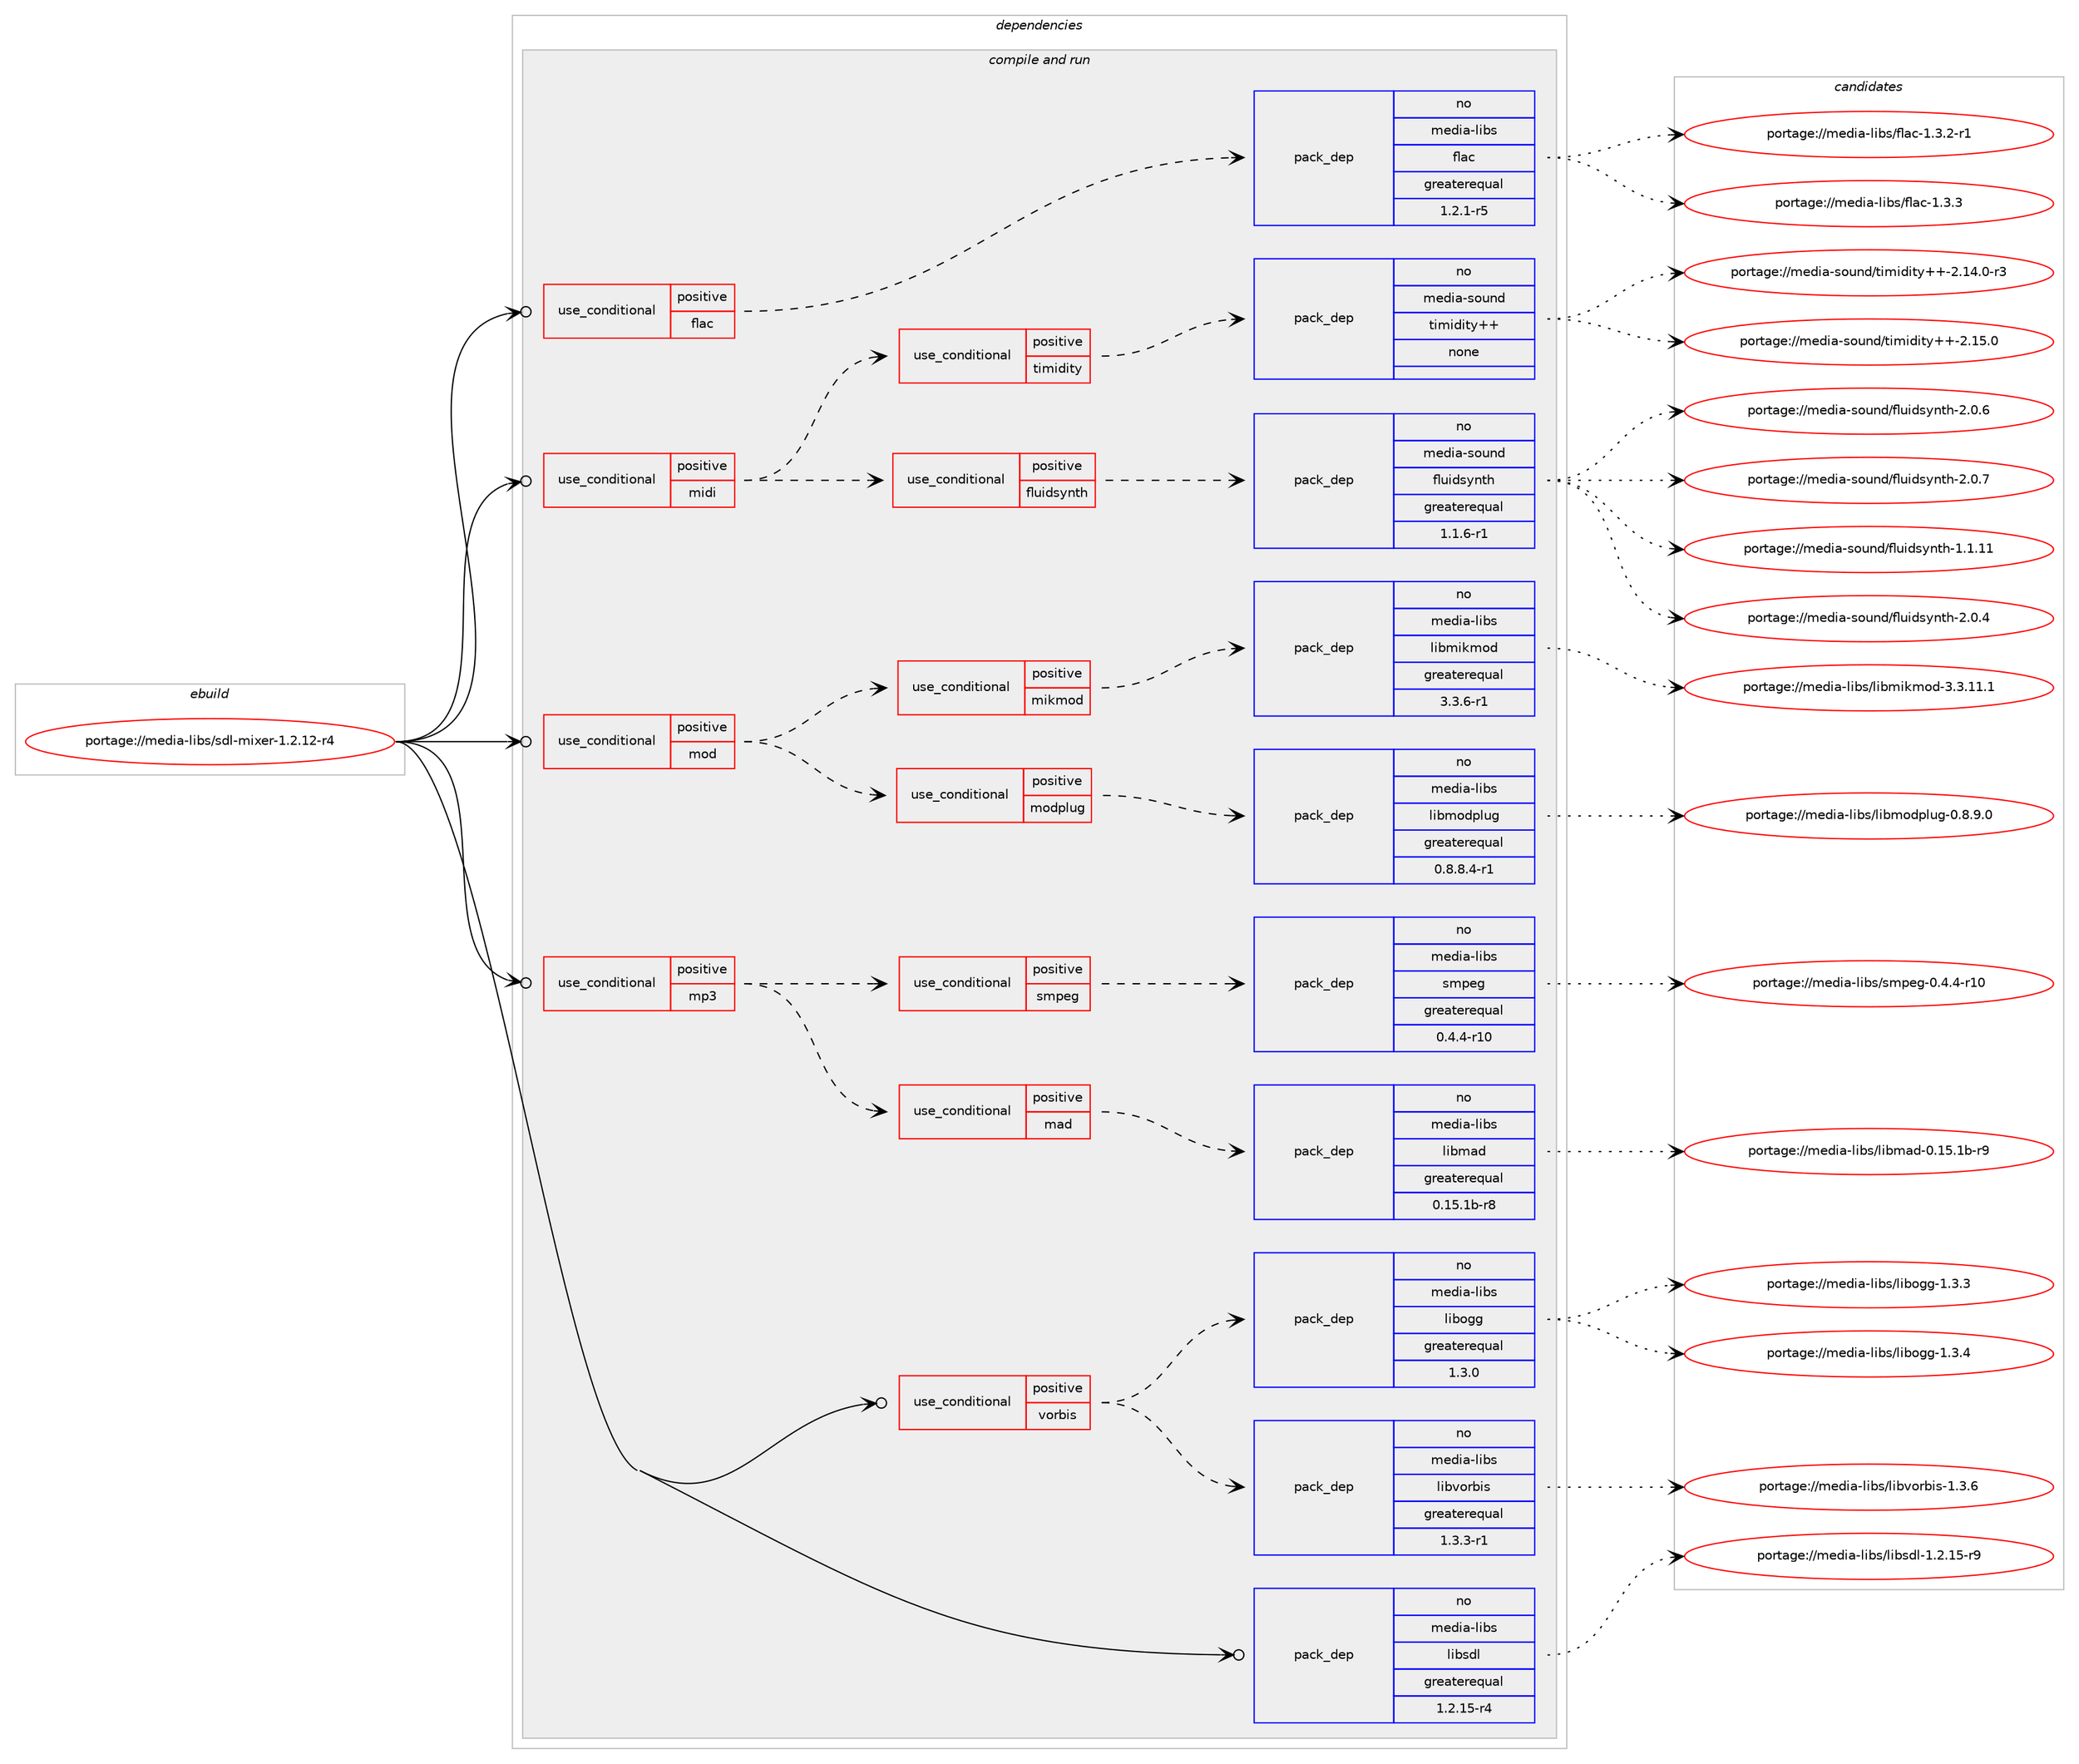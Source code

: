 digraph prolog {

# *************
# Graph options
# *************

newrank=true;
concentrate=true;
compound=true;
graph [rankdir=LR,fontname=Helvetica,fontsize=10,ranksep=1.5];#, ranksep=2.5, nodesep=0.2];
edge  [arrowhead=vee];
node  [fontname=Helvetica,fontsize=10];

# **********
# The ebuild
# **********

subgraph cluster_leftcol {
color=gray;
rank=same;
label=<<i>ebuild</i>>;
id [label="portage://media-libs/sdl-mixer-1.2.12-r4", color=red, width=4, href="../media-libs/sdl-mixer-1.2.12-r4.svg"];
}

# ****************
# The dependencies
# ****************

subgraph cluster_midcol {
color=gray;
label=<<i>dependencies</i>>;
subgraph cluster_compile {
fillcolor="#eeeeee";
style=filled;
label=<<i>compile</i>>;
}
subgraph cluster_compileandrun {
fillcolor="#eeeeee";
style=filled;
label=<<i>compile and run</i>>;
subgraph cond81058 {
dependency324195 [label=<<TABLE BORDER="0" CELLBORDER="1" CELLSPACING="0" CELLPADDING="4"><TR><TD ROWSPAN="3" CELLPADDING="10">use_conditional</TD></TR><TR><TD>positive</TD></TR><TR><TD>flac</TD></TR></TABLE>>, shape=none, color=red];
subgraph pack237814 {
dependency324196 [label=<<TABLE BORDER="0" CELLBORDER="1" CELLSPACING="0" CELLPADDING="4" WIDTH="220"><TR><TD ROWSPAN="6" CELLPADDING="30">pack_dep</TD></TR><TR><TD WIDTH="110">no</TD></TR><TR><TD>media-libs</TD></TR><TR><TD>flac</TD></TR><TR><TD>greaterequal</TD></TR><TR><TD>1.2.1-r5</TD></TR></TABLE>>, shape=none, color=blue];
}
dependency324195:e -> dependency324196:w [weight=20,style="dashed",arrowhead="vee"];
}
id:e -> dependency324195:w [weight=20,style="solid",arrowhead="odotvee"];
subgraph cond81059 {
dependency324197 [label=<<TABLE BORDER="0" CELLBORDER="1" CELLSPACING="0" CELLPADDING="4"><TR><TD ROWSPAN="3" CELLPADDING="10">use_conditional</TD></TR><TR><TD>positive</TD></TR><TR><TD>midi</TD></TR></TABLE>>, shape=none, color=red];
subgraph cond81060 {
dependency324198 [label=<<TABLE BORDER="0" CELLBORDER="1" CELLSPACING="0" CELLPADDING="4"><TR><TD ROWSPAN="3" CELLPADDING="10">use_conditional</TD></TR><TR><TD>positive</TD></TR><TR><TD>fluidsynth</TD></TR></TABLE>>, shape=none, color=red];
subgraph pack237815 {
dependency324199 [label=<<TABLE BORDER="0" CELLBORDER="1" CELLSPACING="0" CELLPADDING="4" WIDTH="220"><TR><TD ROWSPAN="6" CELLPADDING="30">pack_dep</TD></TR><TR><TD WIDTH="110">no</TD></TR><TR><TD>media-sound</TD></TR><TR><TD>fluidsynth</TD></TR><TR><TD>greaterequal</TD></TR><TR><TD>1.1.6-r1</TD></TR></TABLE>>, shape=none, color=blue];
}
dependency324198:e -> dependency324199:w [weight=20,style="dashed",arrowhead="vee"];
}
dependency324197:e -> dependency324198:w [weight=20,style="dashed",arrowhead="vee"];
subgraph cond81061 {
dependency324200 [label=<<TABLE BORDER="0" CELLBORDER="1" CELLSPACING="0" CELLPADDING="4"><TR><TD ROWSPAN="3" CELLPADDING="10">use_conditional</TD></TR><TR><TD>positive</TD></TR><TR><TD>timidity</TD></TR></TABLE>>, shape=none, color=red];
subgraph pack237816 {
dependency324201 [label=<<TABLE BORDER="0" CELLBORDER="1" CELLSPACING="0" CELLPADDING="4" WIDTH="220"><TR><TD ROWSPAN="6" CELLPADDING="30">pack_dep</TD></TR><TR><TD WIDTH="110">no</TD></TR><TR><TD>media-sound</TD></TR><TR><TD>timidity++</TD></TR><TR><TD>none</TD></TR><TR><TD></TD></TR></TABLE>>, shape=none, color=blue];
}
dependency324200:e -> dependency324201:w [weight=20,style="dashed",arrowhead="vee"];
}
dependency324197:e -> dependency324200:w [weight=20,style="dashed",arrowhead="vee"];
}
id:e -> dependency324197:w [weight=20,style="solid",arrowhead="odotvee"];
subgraph cond81062 {
dependency324202 [label=<<TABLE BORDER="0" CELLBORDER="1" CELLSPACING="0" CELLPADDING="4"><TR><TD ROWSPAN="3" CELLPADDING="10">use_conditional</TD></TR><TR><TD>positive</TD></TR><TR><TD>mod</TD></TR></TABLE>>, shape=none, color=red];
subgraph cond81063 {
dependency324203 [label=<<TABLE BORDER="0" CELLBORDER="1" CELLSPACING="0" CELLPADDING="4"><TR><TD ROWSPAN="3" CELLPADDING="10">use_conditional</TD></TR><TR><TD>positive</TD></TR><TR><TD>modplug</TD></TR></TABLE>>, shape=none, color=red];
subgraph pack237817 {
dependency324204 [label=<<TABLE BORDER="0" CELLBORDER="1" CELLSPACING="0" CELLPADDING="4" WIDTH="220"><TR><TD ROWSPAN="6" CELLPADDING="30">pack_dep</TD></TR><TR><TD WIDTH="110">no</TD></TR><TR><TD>media-libs</TD></TR><TR><TD>libmodplug</TD></TR><TR><TD>greaterequal</TD></TR><TR><TD>0.8.8.4-r1</TD></TR></TABLE>>, shape=none, color=blue];
}
dependency324203:e -> dependency324204:w [weight=20,style="dashed",arrowhead="vee"];
}
dependency324202:e -> dependency324203:w [weight=20,style="dashed",arrowhead="vee"];
subgraph cond81064 {
dependency324205 [label=<<TABLE BORDER="0" CELLBORDER="1" CELLSPACING="0" CELLPADDING="4"><TR><TD ROWSPAN="3" CELLPADDING="10">use_conditional</TD></TR><TR><TD>positive</TD></TR><TR><TD>mikmod</TD></TR></TABLE>>, shape=none, color=red];
subgraph pack237818 {
dependency324206 [label=<<TABLE BORDER="0" CELLBORDER="1" CELLSPACING="0" CELLPADDING="4" WIDTH="220"><TR><TD ROWSPAN="6" CELLPADDING="30">pack_dep</TD></TR><TR><TD WIDTH="110">no</TD></TR><TR><TD>media-libs</TD></TR><TR><TD>libmikmod</TD></TR><TR><TD>greaterequal</TD></TR><TR><TD>3.3.6-r1</TD></TR></TABLE>>, shape=none, color=blue];
}
dependency324205:e -> dependency324206:w [weight=20,style="dashed",arrowhead="vee"];
}
dependency324202:e -> dependency324205:w [weight=20,style="dashed",arrowhead="vee"];
}
id:e -> dependency324202:w [weight=20,style="solid",arrowhead="odotvee"];
subgraph cond81065 {
dependency324207 [label=<<TABLE BORDER="0" CELLBORDER="1" CELLSPACING="0" CELLPADDING="4"><TR><TD ROWSPAN="3" CELLPADDING="10">use_conditional</TD></TR><TR><TD>positive</TD></TR><TR><TD>mp3</TD></TR></TABLE>>, shape=none, color=red];
subgraph cond81066 {
dependency324208 [label=<<TABLE BORDER="0" CELLBORDER="1" CELLSPACING="0" CELLPADDING="4"><TR><TD ROWSPAN="3" CELLPADDING="10">use_conditional</TD></TR><TR><TD>positive</TD></TR><TR><TD>mad</TD></TR></TABLE>>, shape=none, color=red];
subgraph pack237819 {
dependency324209 [label=<<TABLE BORDER="0" CELLBORDER="1" CELLSPACING="0" CELLPADDING="4" WIDTH="220"><TR><TD ROWSPAN="6" CELLPADDING="30">pack_dep</TD></TR><TR><TD WIDTH="110">no</TD></TR><TR><TD>media-libs</TD></TR><TR><TD>libmad</TD></TR><TR><TD>greaterequal</TD></TR><TR><TD>0.15.1b-r8</TD></TR></TABLE>>, shape=none, color=blue];
}
dependency324208:e -> dependency324209:w [weight=20,style="dashed",arrowhead="vee"];
}
dependency324207:e -> dependency324208:w [weight=20,style="dashed",arrowhead="vee"];
subgraph cond81067 {
dependency324210 [label=<<TABLE BORDER="0" CELLBORDER="1" CELLSPACING="0" CELLPADDING="4"><TR><TD ROWSPAN="3" CELLPADDING="10">use_conditional</TD></TR><TR><TD>positive</TD></TR><TR><TD>smpeg</TD></TR></TABLE>>, shape=none, color=red];
subgraph pack237820 {
dependency324211 [label=<<TABLE BORDER="0" CELLBORDER="1" CELLSPACING="0" CELLPADDING="4" WIDTH="220"><TR><TD ROWSPAN="6" CELLPADDING="30">pack_dep</TD></TR><TR><TD WIDTH="110">no</TD></TR><TR><TD>media-libs</TD></TR><TR><TD>smpeg</TD></TR><TR><TD>greaterequal</TD></TR><TR><TD>0.4.4-r10</TD></TR></TABLE>>, shape=none, color=blue];
}
dependency324210:e -> dependency324211:w [weight=20,style="dashed",arrowhead="vee"];
}
dependency324207:e -> dependency324210:w [weight=20,style="dashed",arrowhead="vee"];
}
id:e -> dependency324207:w [weight=20,style="solid",arrowhead="odotvee"];
subgraph cond81068 {
dependency324212 [label=<<TABLE BORDER="0" CELLBORDER="1" CELLSPACING="0" CELLPADDING="4"><TR><TD ROWSPAN="3" CELLPADDING="10">use_conditional</TD></TR><TR><TD>positive</TD></TR><TR><TD>vorbis</TD></TR></TABLE>>, shape=none, color=red];
subgraph pack237821 {
dependency324213 [label=<<TABLE BORDER="0" CELLBORDER="1" CELLSPACING="0" CELLPADDING="4" WIDTH="220"><TR><TD ROWSPAN="6" CELLPADDING="30">pack_dep</TD></TR><TR><TD WIDTH="110">no</TD></TR><TR><TD>media-libs</TD></TR><TR><TD>libvorbis</TD></TR><TR><TD>greaterequal</TD></TR><TR><TD>1.3.3-r1</TD></TR></TABLE>>, shape=none, color=blue];
}
dependency324212:e -> dependency324213:w [weight=20,style="dashed",arrowhead="vee"];
subgraph pack237822 {
dependency324214 [label=<<TABLE BORDER="0" CELLBORDER="1" CELLSPACING="0" CELLPADDING="4" WIDTH="220"><TR><TD ROWSPAN="6" CELLPADDING="30">pack_dep</TD></TR><TR><TD WIDTH="110">no</TD></TR><TR><TD>media-libs</TD></TR><TR><TD>libogg</TD></TR><TR><TD>greaterequal</TD></TR><TR><TD>1.3.0</TD></TR></TABLE>>, shape=none, color=blue];
}
dependency324212:e -> dependency324214:w [weight=20,style="dashed",arrowhead="vee"];
}
id:e -> dependency324212:w [weight=20,style="solid",arrowhead="odotvee"];
subgraph pack237823 {
dependency324215 [label=<<TABLE BORDER="0" CELLBORDER="1" CELLSPACING="0" CELLPADDING="4" WIDTH="220"><TR><TD ROWSPAN="6" CELLPADDING="30">pack_dep</TD></TR><TR><TD WIDTH="110">no</TD></TR><TR><TD>media-libs</TD></TR><TR><TD>libsdl</TD></TR><TR><TD>greaterequal</TD></TR><TR><TD>1.2.15-r4</TD></TR></TABLE>>, shape=none, color=blue];
}
id:e -> dependency324215:w [weight=20,style="solid",arrowhead="odotvee"];
}
subgraph cluster_run {
fillcolor="#eeeeee";
style=filled;
label=<<i>run</i>>;
}
}

# **************
# The candidates
# **************

subgraph cluster_choices {
rank=same;
color=gray;
label=<<i>candidates</i>>;

subgraph choice237814 {
color=black;
nodesep=1;
choiceportage1091011001059745108105981154710210897994549465146504511449 [label="portage://media-libs/flac-1.3.2-r1", color=red, width=4,href="../media-libs/flac-1.3.2-r1.svg"];
choiceportage109101100105974510810598115471021089799454946514651 [label="portage://media-libs/flac-1.3.3", color=red, width=4,href="../media-libs/flac-1.3.3.svg"];
dependency324196:e -> choiceportage1091011001059745108105981154710210897994549465146504511449:w [style=dotted,weight="100"];
dependency324196:e -> choiceportage109101100105974510810598115471021089799454946514651:w [style=dotted,weight="100"];
}
subgraph choice237815 {
color=black;
nodesep=1;
choiceportage10910110010597451151111171101004710210811710510011512111011610445494649464949 [label="portage://media-sound/fluidsynth-1.1.11", color=red, width=4,href="../media-sound/fluidsynth-1.1.11.svg"];
choiceportage109101100105974511511111711010047102108117105100115121110116104455046484652 [label="portage://media-sound/fluidsynth-2.0.4", color=red, width=4,href="../media-sound/fluidsynth-2.0.4.svg"];
choiceportage109101100105974511511111711010047102108117105100115121110116104455046484654 [label="portage://media-sound/fluidsynth-2.0.6", color=red, width=4,href="../media-sound/fluidsynth-2.0.6.svg"];
choiceportage109101100105974511511111711010047102108117105100115121110116104455046484655 [label="portage://media-sound/fluidsynth-2.0.7", color=red, width=4,href="../media-sound/fluidsynth-2.0.7.svg"];
dependency324199:e -> choiceportage10910110010597451151111171101004710210811710510011512111011610445494649464949:w [style=dotted,weight="100"];
dependency324199:e -> choiceportage109101100105974511511111711010047102108117105100115121110116104455046484652:w [style=dotted,weight="100"];
dependency324199:e -> choiceportage109101100105974511511111711010047102108117105100115121110116104455046484654:w [style=dotted,weight="100"];
dependency324199:e -> choiceportage109101100105974511511111711010047102108117105100115121110116104455046484655:w [style=dotted,weight="100"];
}
subgraph choice237816 {
color=black;
nodesep=1;
choiceportage1091011001059745115111117110100471161051091051001051161214343455046495246484511451 [label="portage://media-sound/timidity++-2.14.0-r3", color=red, width=4,href="../media-sound/timidity++-2.14.0-r3.svg"];
choiceportage109101100105974511511111711010047116105109105100105116121434345504649534648 [label="portage://media-sound/timidity++-2.15.0", color=red, width=4,href="../media-sound/timidity++-2.15.0.svg"];
dependency324201:e -> choiceportage1091011001059745115111117110100471161051091051001051161214343455046495246484511451:w [style=dotted,weight="100"];
dependency324201:e -> choiceportage109101100105974511511111711010047116105109105100105116121434345504649534648:w [style=dotted,weight="100"];
}
subgraph choice237817 {
color=black;
nodesep=1;
choiceportage10910110010597451081059811547108105981091111001121081171034548465646574648 [label="portage://media-libs/libmodplug-0.8.9.0", color=red, width=4,href="../media-libs/libmodplug-0.8.9.0.svg"];
dependency324204:e -> choiceportage10910110010597451081059811547108105981091111001121081171034548465646574648:w [style=dotted,weight="100"];
}
subgraph choice237818 {
color=black;
nodesep=1;
choiceportage1091011001059745108105981154710810598109105107109111100455146514649494649 [label="portage://media-libs/libmikmod-3.3.11.1", color=red, width=4,href="../media-libs/libmikmod-3.3.11.1.svg"];
dependency324206:e -> choiceportage1091011001059745108105981154710810598109105107109111100455146514649494649:w [style=dotted,weight="100"];
}
subgraph choice237819 {
color=black;
nodesep=1;
choiceportage10910110010597451081059811547108105981099710045484649534649984511457 [label="portage://media-libs/libmad-0.15.1b-r9", color=red, width=4,href="../media-libs/libmad-0.15.1b-r9.svg"];
dependency324209:e -> choiceportage10910110010597451081059811547108105981099710045484649534649984511457:w [style=dotted,weight="100"];
}
subgraph choice237820 {
color=black;
nodesep=1;
choiceportage10910110010597451081059811547115109112101103454846524652451144948 [label="portage://media-libs/smpeg-0.4.4-r10", color=red, width=4,href="../media-libs/smpeg-0.4.4-r10.svg"];
dependency324211:e -> choiceportage10910110010597451081059811547115109112101103454846524652451144948:w [style=dotted,weight="100"];
}
subgraph choice237821 {
color=black;
nodesep=1;
choiceportage109101100105974510810598115471081059811811111498105115454946514654 [label="portage://media-libs/libvorbis-1.3.6", color=red, width=4,href="../media-libs/libvorbis-1.3.6.svg"];
dependency324213:e -> choiceportage109101100105974510810598115471081059811811111498105115454946514654:w [style=dotted,weight="100"];
}
subgraph choice237822 {
color=black;
nodesep=1;
choiceportage1091011001059745108105981154710810598111103103454946514651 [label="portage://media-libs/libogg-1.3.3", color=red, width=4,href="../media-libs/libogg-1.3.3.svg"];
choiceportage1091011001059745108105981154710810598111103103454946514652 [label="portage://media-libs/libogg-1.3.4", color=red, width=4,href="../media-libs/libogg-1.3.4.svg"];
dependency324214:e -> choiceportage1091011001059745108105981154710810598111103103454946514651:w [style=dotted,weight="100"];
dependency324214:e -> choiceportage1091011001059745108105981154710810598111103103454946514652:w [style=dotted,weight="100"];
}
subgraph choice237823 {
color=black;
nodesep=1;
choiceportage1091011001059745108105981154710810598115100108454946504649534511457 [label="portage://media-libs/libsdl-1.2.15-r9", color=red, width=4,href="../media-libs/libsdl-1.2.15-r9.svg"];
dependency324215:e -> choiceportage1091011001059745108105981154710810598115100108454946504649534511457:w [style=dotted,weight="100"];
}
}

}
